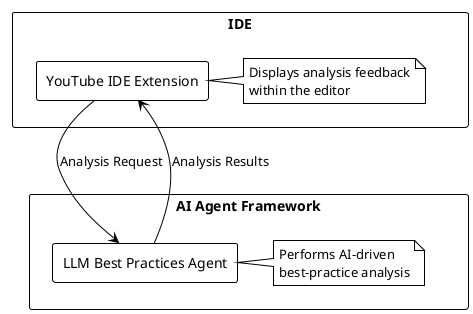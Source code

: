 @startuml System Architecture
!theme plain

rectangle "IDE" as IDE_ENV {
    rectangle "YouTube IDE Extension" as IDE
    note right of IDE
    Displays analysis feedback
    within the editor
    end note
}

rectangle "AI Agent Framework" as AGENT_ENV {
    rectangle "LLM Best Practices Agent" as Agent
    note right of Agent
    Performs AI-driven
    best-practice analysis
    end note
}

' Force square layout with hidden connections
IDE_ENV -[hidden]down- AGENT_ENV

' Main architectural flow
IDE --> Agent : Analysis Request
Agent --> IDE : Analysis Results

@enduml
